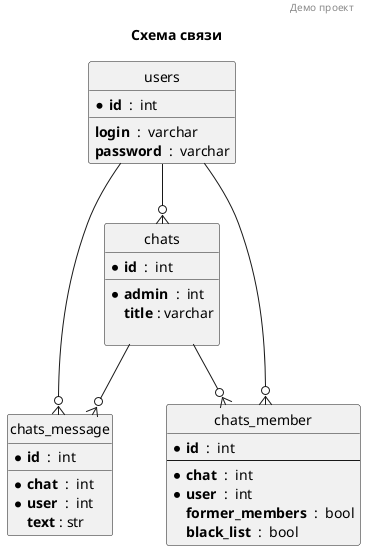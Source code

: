 @startuml

header Демо проект
title Схема связи

hide circle

entity users {
  * **id**  :  int
  __
  **login**  :  varchar
  **password**  :  varchar
}

entity chats {
  * **id**  :  int
  __
  * **admin**  :  int
  **title** : varchar

}

entity chats_message {
  * **id**  :  int
  __
  * **chat**  :  int
  * **user**  :  int
  **text** : str
}

entity chats_member {
  * **id**  :  int
  --
  * **chat**  :  int
  * **user**  :  int
  **former_members**  :  bool
  **black_list**  :  bool
}


users --o{ chats
users --o{ chats_member
users --o{ chats_message
chats --o{ chats_member
chats --o{ chats_message
@enduml

